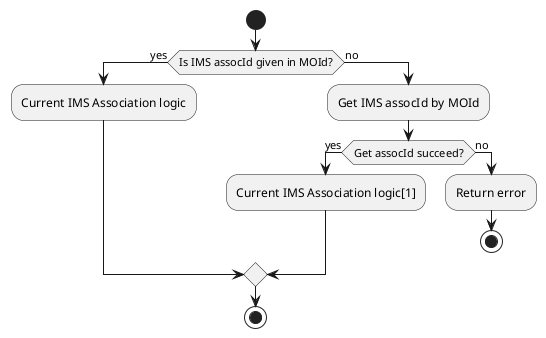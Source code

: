 @startuml
start
if (Is IMS assocId given in MOId?) then (yes)
  :Current IMS Association logic;
else (no)
  :Get IMS assocId by MOId;
  if (Get assocId succeed?) then (yes)
  	:Current IMS Association logic[1];
  else (no)
  	:Return error;
  	stop
  endif  
endif

stop
@enduml